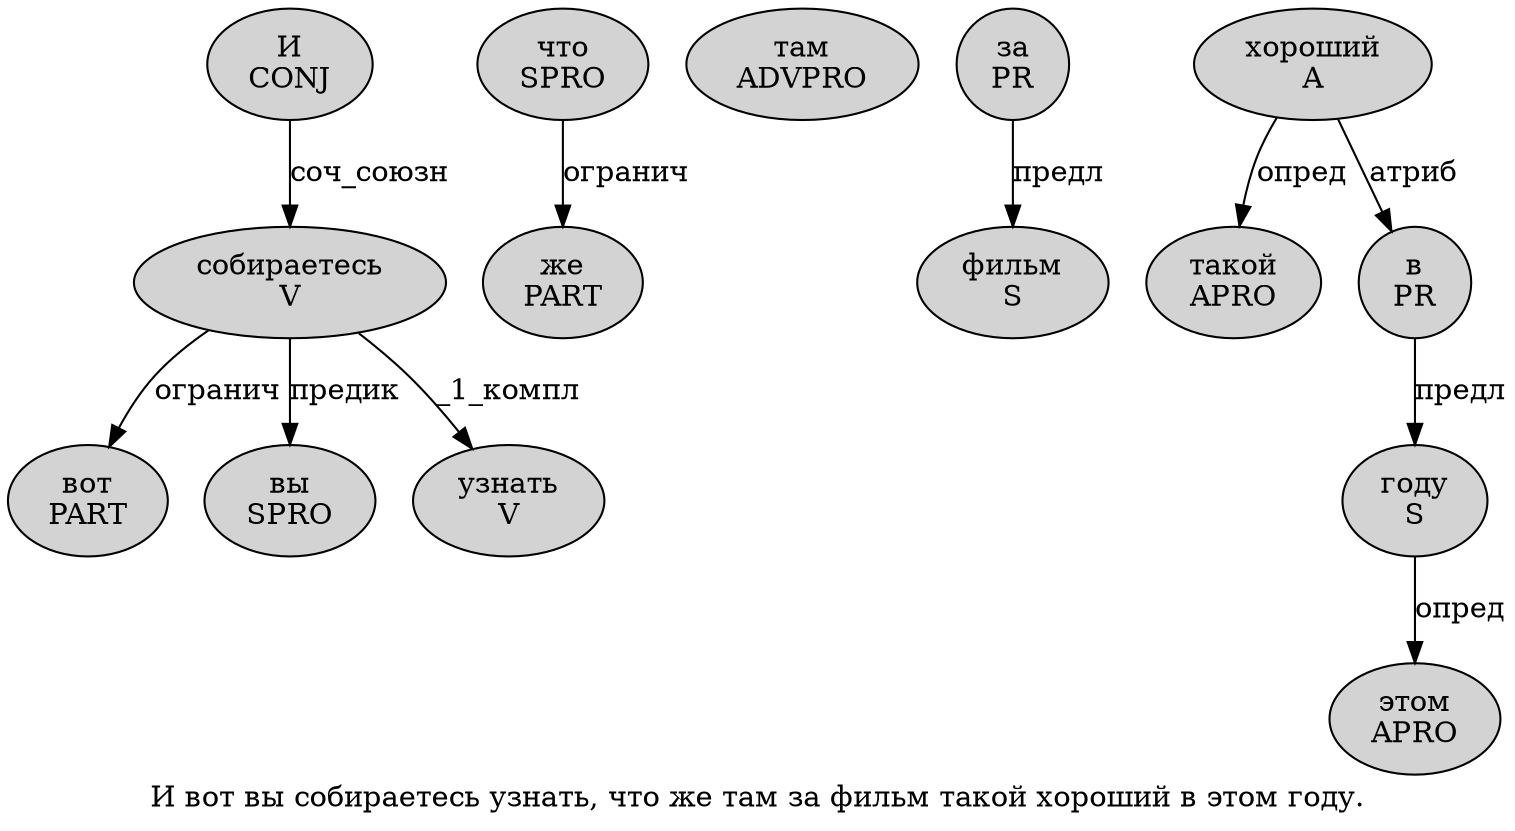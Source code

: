 digraph SENTENCE_4366 {
	graph [label="И вот вы собираетесь узнать, что же там за фильм такой хороший в этом году."]
	node [style=filled]
		0 [label="И
CONJ" color="" fillcolor=lightgray penwidth=1 shape=ellipse]
		1 [label="вот
PART" color="" fillcolor=lightgray penwidth=1 shape=ellipse]
		2 [label="вы
SPRO" color="" fillcolor=lightgray penwidth=1 shape=ellipse]
		3 [label="собираетесь
V" color="" fillcolor=lightgray penwidth=1 shape=ellipse]
		4 [label="узнать
V" color="" fillcolor=lightgray penwidth=1 shape=ellipse]
		6 [label="что
SPRO" color="" fillcolor=lightgray penwidth=1 shape=ellipse]
		7 [label="же
PART" color="" fillcolor=lightgray penwidth=1 shape=ellipse]
		8 [label="там
ADVPRO" color="" fillcolor=lightgray penwidth=1 shape=ellipse]
		9 [label="за
PR" color="" fillcolor=lightgray penwidth=1 shape=ellipse]
		10 [label="фильм
S" color="" fillcolor=lightgray penwidth=1 shape=ellipse]
		11 [label="такой
APRO" color="" fillcolor=lightgray penwidth=1 shape=ellipse]
		12 [label="хороший
A" color="" fillcolor=lightgray penwidth=1 shape=ellipse]
		13 [label="в
PR" color="" fillcolor=lightgray penwidth=1 shape=ellipse]
		14 [label="этом
APRO" color="" fillcolor=lightgray penwidth=1 shape=ellipse]
		15 [label="году
S" color="" fillcolor=lightgray penwidth=1 shape=ellipse]
			13 -> 15 [label="предл"]
			12 -> 11 [label="опред"]
			12 -> 13 [label="атриб"]
			6 -> 7 [label="огранич"]
			3 -> 1 [label="огранич"]
			3 -> 2 [label="предик"]
			3 -> 4 [label="_1_компл"]
			9 -> 10 [label="предл"]
			0 -> 3 [label="соч_союзн"]
			15 -> 14 [label="опред"]
}